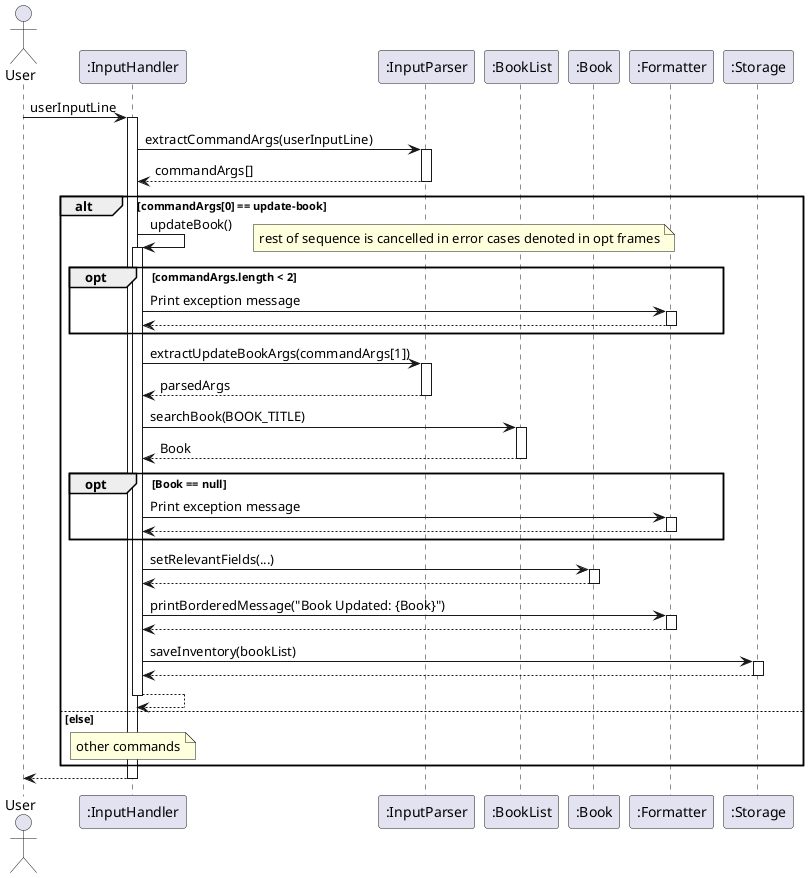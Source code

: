 @startuml
actor User
participant InputHandler as ":InputHandler"
participant InputParser as ":InputParser"
participant BookList as ":BookList"
participant Book as ":Book"
participant Formatter as ":Formatter"
participant Storage as ":Storage"

User -> InputHandler: userInputLine
activate InputHandler

InputHandler -> InputParser: extractCommandArgs(userInputLine)
activate InputParser

InputParser --> InputHandler: commandArgs[]
deactivate InputParser

alt commandArgs[0] == update-book
    InputHandler -> InputHandler : updateBook()
    activate InputHandler

    opt commandArgs.length < 2
        note right
        rest of sequence is cancelled in error cases denoted in opt frames
        end note
        InputHandler -> Formatter: Print exception message
        activate Formatter
        Formatter --> InputHandler
        deactivate Formatter
    end

    InputHandler -> InputParser: extractUpdateBookArgs(commandArgs[1])
    activate InputParser

    InputParser --> InputHandler: parsedArgs
    deactivate InputParser

    InputHandler -> BookList: searchBook(BOOK_TITLE)
    activate BookList

    BookList --> InputHandler: Book
    deactivate BookList

    opt Book == null
        InputHandler -> Formatter: Print exception message
        activate Formatter
        Formatter --> InputHandler
        deactivate Formatter
    end
    InputHandler -> Book : setRelevantFields(...)
    activate Book
    Book --> InputHandler
    deactivate Book

    InputHandler -> Formatter: printBorderedMessage("Book Updated: {Book}")
    activate Formatter

    Formatter --> InputHandler
    deactivate Formatter

    InputHandler -> Storage: saveInventory(bookList)
    activate Storage

    Storage --> InputHandler
    deactivate Storage

InputHandler --> InputHandler
deactivate InputHandler

else else
    note over InputHandler : other commands
end

InputHandler --> User
deactivate InputHandler
@enduml